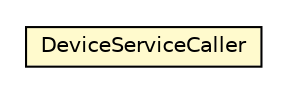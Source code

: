 #!/usr/local/bin/dot
#
# Class diagram 
# Generated by UMLGraph version R5_6-24-gf6e263 (http://www.umlgraph.org/)
#

digraph G {
	edge [fontname="Helvetica",fontsize=10,labelfontname="Helvetica",labelfontsize=10];
	node [fontname="Helvetica",fontsize=10,shape=plaintext];
	nodesep=0.25;
	ranksep=0.5;
	// org.universAAL.lddi.samples.device.client.DeviceServiceCaller
	c9806 [label=<<table title="org.universAAL.lddi.samples.device.client.DeviceServiceCaller" border="0" cellborder="1" cellspacing="0" cellpadding="2" port="p" bgcolor="lemonChiffon" href="./DeviceServiceCaller.html">
		<tr><td><table border="0" cellspacing="0" cellpadding="1">
<tr><td align="center" balign="center"> DeviceServiceCaller </td></tr>
		</table></td></tr>
		</table>>, URL="./DeviceServiceCaller.html", fontname="Helvetica", fontcolor="black", fontsize=10.0];
}

